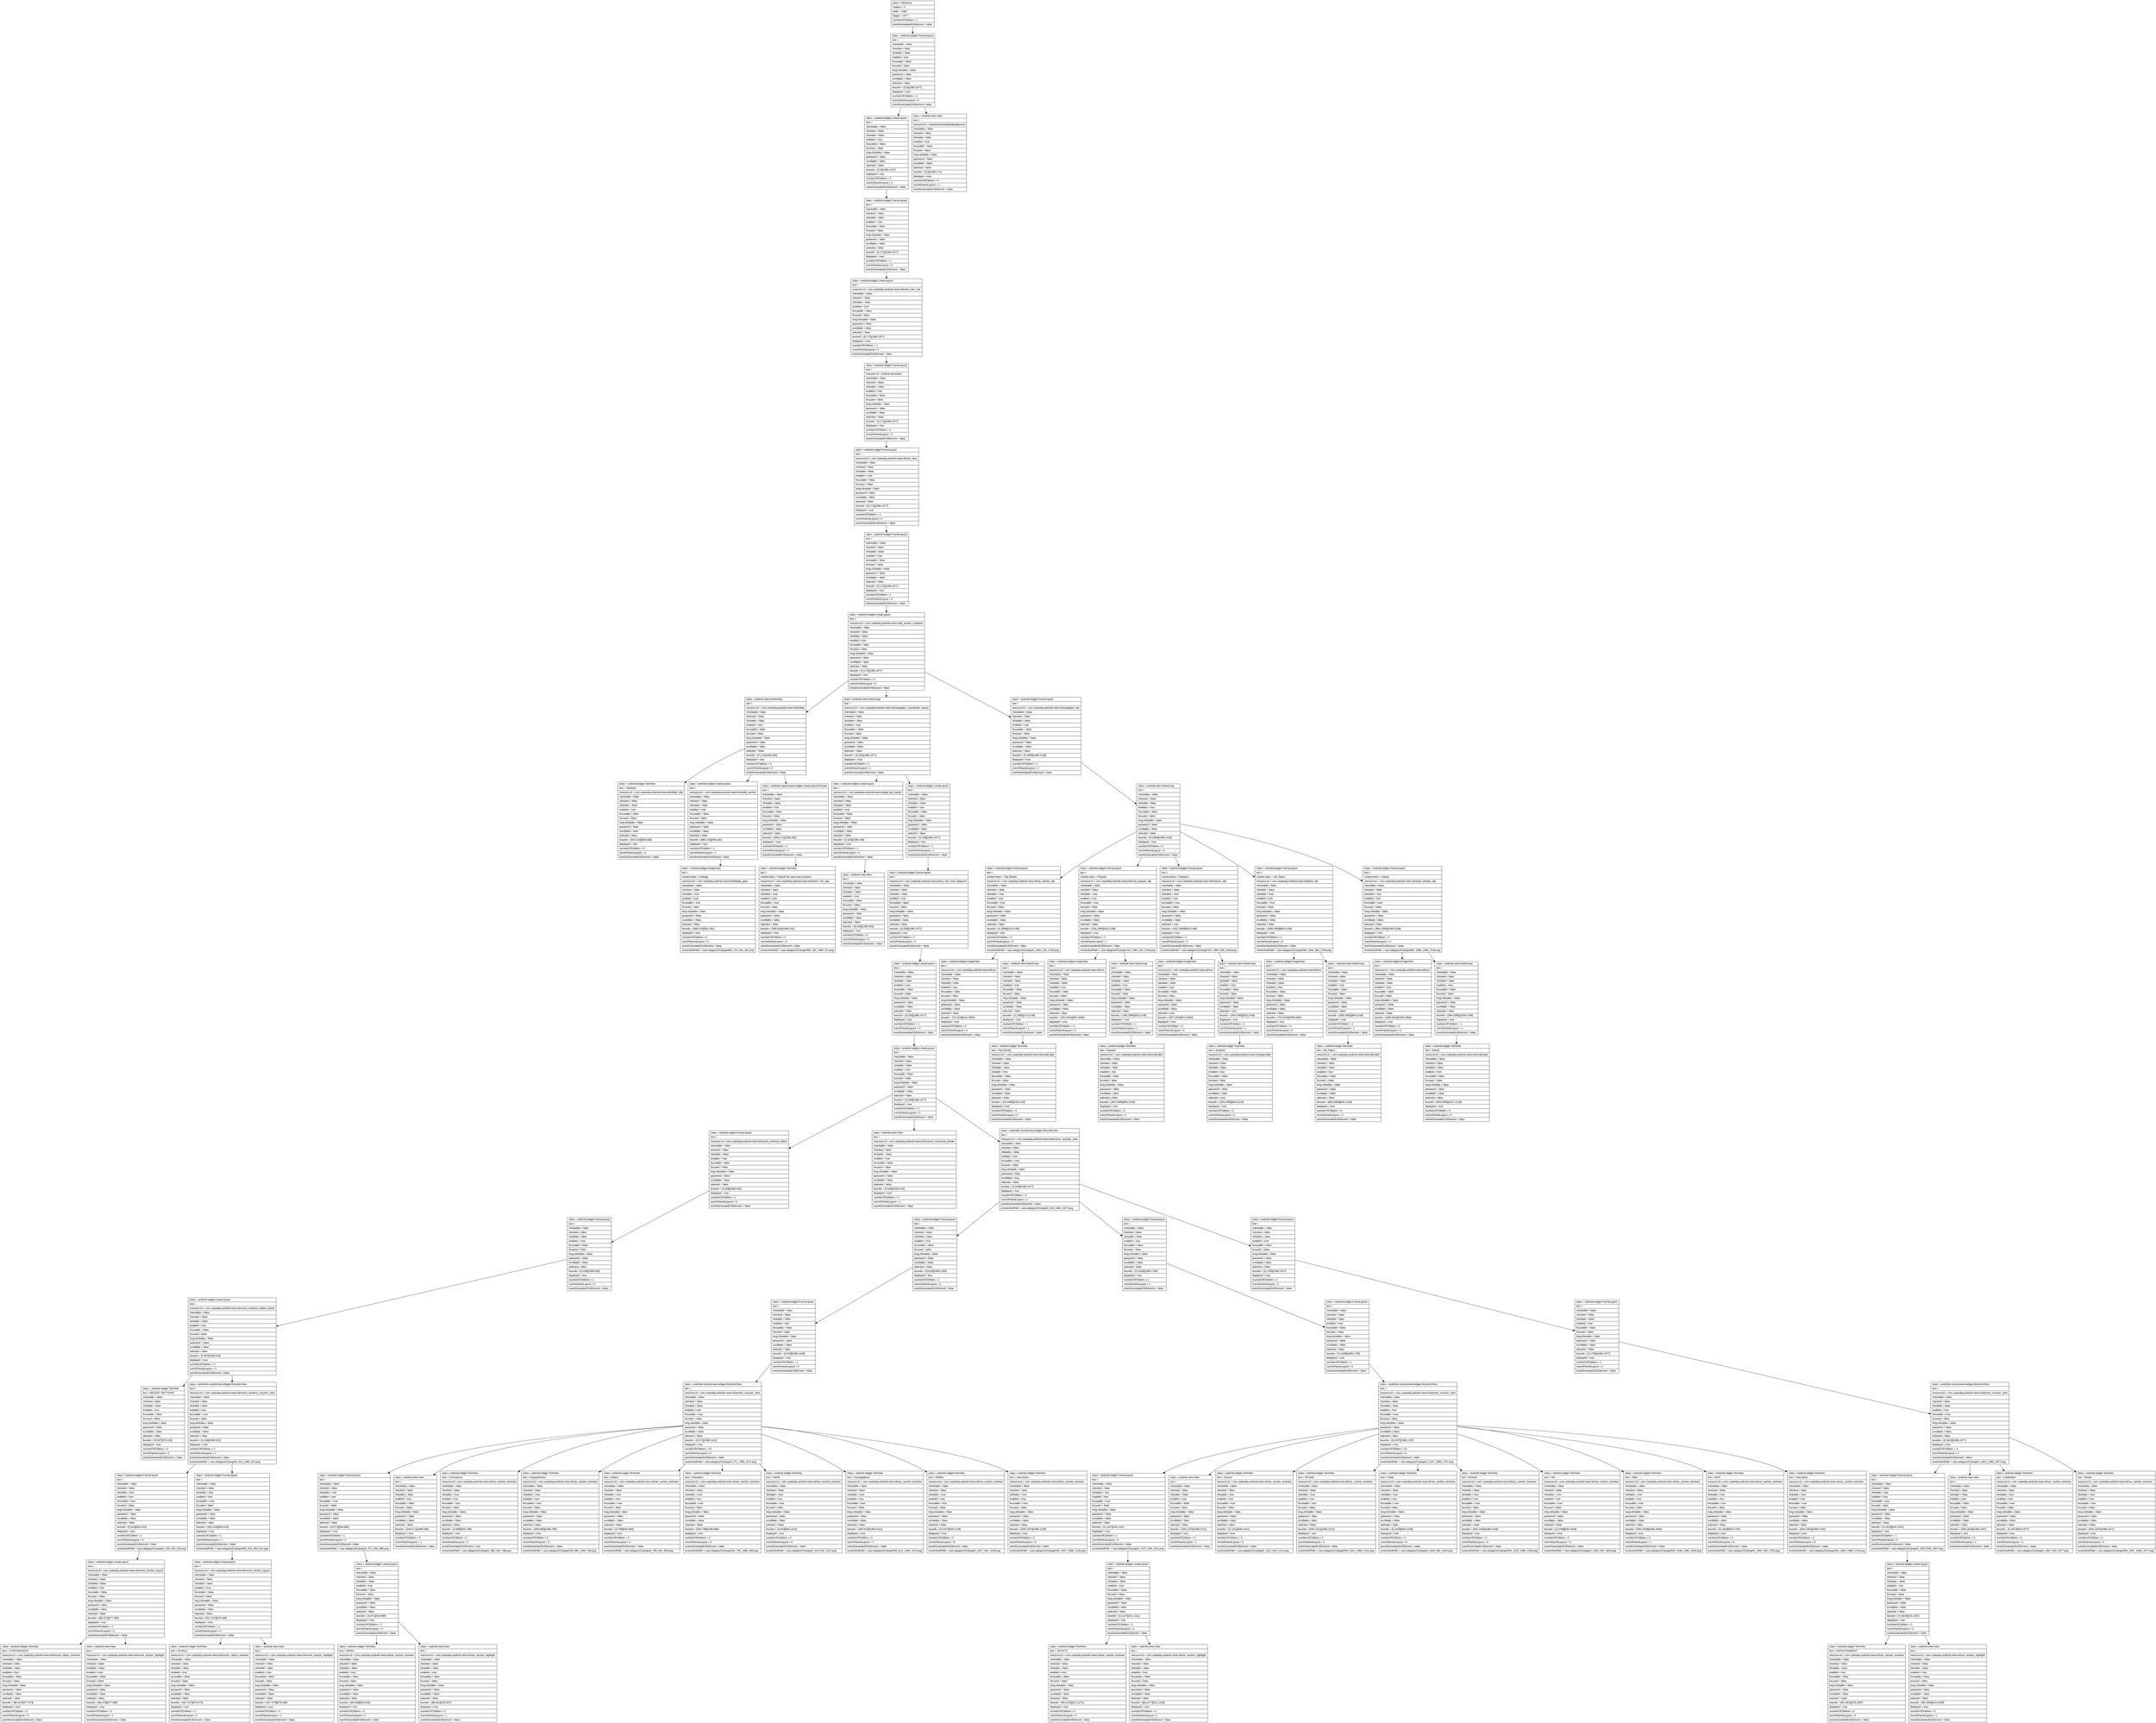 digraph Layout {

	node [shape=record fontname=Arial];

	0	[label="{class = hierarchy\l|rotation = 0\l|width = 1080\l|height = 1977\l|numberOfChildren = 1\l|eventGeneratedOnElement = false \l}"]
	1	[label="{class = android.widget.FrameLayout\l|text = \l|checkable = false\l|checked = false\l|clickable = false\l|enabled = true\l|focusable = false\l|focused = false\l|long-clickable = false\l|password = false\l|scrollable = false\l|selected = false\l|bounds = [0,0][1080,1977]\l|displayed = true\l|numberOfChildren = 2\l|numInParentLayout = 0\l|eventGeneratedOnElement = false \l}"]
	2	[label="{class = android.widget.LinearLayout\l|text = \l|checkable = false\l|checked = false\l|clickable = false\l|enabled = true\l|focusable = false\l|focused = false\l|long-clickable = false\l|password = false\l|scrollable = false\l|selected = false\l|bounds = [0,0][1080,1977]\l|displayed = true\l|numberOfChildren = 1\l|numInParentLayout = 0\l|eventGeneratedOnElement = false \l}"]
	3	[label="{class = android.view.View\l|text = \l|resource-id = android:id/statusBarBackground\l|checkable = false\l|checked = false\l|clickable = false\l|enabled = true\l|focusable = false\l|focused = false\l|long-clickable = false\l|password = false\l|scrollable = false\l|selected = false\l|bounds = [0,0][1080,171]\l|displayed = true\l|numberOfChildren = 0\l|numInParentLayout = 1\l|eventGeneratedOnElement = false \l}"]
	4	[label="{class = android.widget.FrameLayout\l|text = \l|checkable = false\l|checked = false\l|clickable = false\l|enabled = true\l|focusable = false\l|focused = false\l|long-clickable = false\l|password = false\l|scrollable = false\l|selected = false\l|bounds = [0,171][1080,1977]\l|displayed = true\l|numberOfChildren = 1\l|numInParentLayout = 0\l|eventGeneratedOnElement = false \l}"]
	5	[label="{class = android.widget.LinearLayout\l|text = \l|resource-id = com.usatoday.android.news:id/action_bar_root\l|checkable = false\l|checked = false\l|clickable = false\l|enabled = true\l|focusable = false\l|focused = false\l|long-clickable = false\l|password = false\l|scrollable = false\l|selected = false\l|bounds = [0,171][1080,1977]\l|displayed = true\l|numberOfChildren = 1\l|numInParentLayout = 0\l|eventGeneratedOnElement = false \l}"]
	6	[label="{class = android.widget.FrameLayout\l|text = \l|resource-id = android:id/content\l|checkable = false\l|checked = false\l|clickable = false\l|enabled = true\l|focusable = false\l|focused = false\l|long-clickable = false\l|password = false\l|scrollable = false\l|selected = false\l|bounds = [0,171][1080,1977]\l|displayed = true\l|numberOfChildren = 1\l|numInParentLayout = 0\l|eventGeneratedOnElement = false \l}"]
	7	[label="{class = android.widget.FrameLayout\l|text = \l|resource-id = com.usatoday.android.news:id/root_view\l|checkable = false\l|checked = false\l|clickable = false\l|enabled = true\l|focusable = false\l|focused = false\l|long-clickable = false\l|password = false\l|scrollable = false\l|selected = false\l|bounds = [0,171][1080,1977]\l|displayed = true\l|numberOfChildren = 1\l|numInParentLayout = 0\l|eventGeneratedOnElement = false \l}"]
	8	[label="{class = android.widget.FrameLayout\l|text = \l|checkable = false\l|checked = false\l|clickable = false\l|enabled = true\l|focusable = false\l|focused = false\l|long-clickable = false\l|password = false\l|scrollable = false\l|selected = false\l|bounds = [0,171][1080,1977]\l|displayed = true\l|numberOfChildren = 1\l|numInParentLayout = 0\l|eventGeneratedOnElement = false \l}"]
	9	[label="{class = android.widget.LinearLayout\l|text = \l|resource-id = com.usatoday.android.news:id/fit_screen_container\l|checkable = false\l|checked = false\l|clickable = false\l|enabled = true\l|focusable = false\l|focused = false\l|long-clickable = false\l|password = false\l|scrollable = false\l|selected = false\l|bounds = [0,171][1080,1977]\l|displayed = true\l|numberOfChildren = 3\l|numInParentLayout = 0\l|eventGeneratedOnElement = false \l}"]
	10	[label="{class = android.view.ViewGroup\l|text = \l|resource-id = com.usatoday.android.news:id/toolbar\l|checkable = false\l|checked = false\l|clickable = false\l|enabled = true\l|focusable = false\l|focused = false\l|long-clickable = false\l|password = false\l|scrollable = false\l|selected = false\l|bounds = [0,171][1080,325]\l|displayed = true\l|numberOfChildren = 3\l|numInParentLayout = 0\l|eventGeneratedOnElement = false \l}"]
	11	[label="{class = android.view.ViewGroup\l|text = \l|resource-id = com.usatoday.android.news:id/navigation_coordinator_layout\l|checkable = false\l|checked = false\l|clickable = false\l|enabled = true\l|focusable = false\l|focused = false\l|long-clickable = false\l|password = false\l|scrollable = false\l|selected = false\l|bounds = [0,325][1080,1977]\l|displayed = true\l|numberOfChildren = 2\l|numInParentLayout = 1\l|eventGeneratedOnElement = false \l}"]
	12	[label="{class = android.widget.FrameLayout\l|text = \l|resource-id = com.usatoday.android.news:id/navigation_bar\l|checkable = false\l|checked = false\l|clickable = false\l|enabled = true\l|focusable = false\l|focused = false\l|long-clickable = false\l|password = false\l|scrollable = false\l|selected = false\l|bounds = [0,1994][1080,2148]\l|displayed = true\l|numberOfChildren = 1\l|numInParentLayout = 2\l|eventGeneratedOnElement = false \l}"]
	13	[label="{class = android.widget.TextView\l|text = Sections\l|resource-id = com.usatoday.android.news:id/toolbar_title\l|checkable = false\l|checked = false\l|clickable = false\l|enabled = true\l|focusable = false\l|focused = false\l|long-clickable = false\l|password = false\l|scrollable = false\l|selected = false\l|bounds = [424,216][656,280]\l|displayed = true\l|numberOfChildren = 0\l|numInParentLayout = 0\l|eventGeneratedOnElement = false \l}"]
	14	[label="{class = android.widget.FrameLayout\l|text = \l|resource-id = com.usatoday.android.news:id/tooltip_anchor\l|checkable = false\l|checked = false\l|clickable = false\l|enabled = true\l|focusable = false\l|focused = false\l|long-clickable = false\l|password = false\l|scrollable = false\l|selected = false\l|bounds = [865,215][948,281]\l|displayed = true\l|numberOfChildren = 1\l|numInParentLayout = 1\l|eventGeneratedOnElement = false \l}"]
	15	[label="{class = androidx.appcompat.widget.LinearLayoutCompat\l|text = \l|checkable = false\l|checked = false\l|clickable = false\l|enabled = true\l|focusable = false\l|focused = false\l|long-clickable = false\l|password = false\l|scrollable = false\l|selected = false\l|bounds = [948,171][1080,325]\l|displayed = true\l|numberOfChildren = 1\l|numInParentLayout = 2\l|eventGeneratedOnElement = false \l}"]
	16	[label="{class = android.widget.LinearLayout\l|text = \l|resource-id = com.usatoday.android.news:id/app_bar_layout\l|checkable = false\l|checked = false\l|clickable = false\l|enabled = true\l|focusable = false\l|focused = false\l|long-clickable = false\l|password = false\l|scrollable = false\l|selected = false\l|bounds = [0,325][1080,328]\l|displayed = true\l|numberOfChildren = 1\l|numInParentLayout = 0\l|eventGeneratedOnElement = false \l}"]
	17	[label="{class = android.widget.LinearLayout\l|text = \l|checkable = false\l|checked = false\l|clickable = false\l|enabled = true\l|focusable = false\l|focused = false\l|long-clickable = false\l|password = false\l|scrollable = false\l|selected = false\l|bounds = [0,328][1080,1977]\l|displayed = true\l|numberOfChildren = 1\l|numInParentLayout = 1\l|eventGeneratedOnElement = false \l}"]
	18	[label="{class = android.view.ViewGroup\l|text = \l|checkable = false\l|checked = false\l|clickable = false\l|enabled = true\l|focusable = false\l|focused = false\l|long-clickable = false\l|password = false\l|scrollable = false\l|selected = false\l|bounds = [0,1994][1080,2148]\l|displayed = true\l|numberOfChildren = 5\l|numInParentLayout = 0\l|eventGeneratedOnElement = false \l}"]
	19	[label="{class = android.widget.ImageView\l|text = \l|content-desc = settings\l|resource-id = com.usatoday.android.news:id/settings_gear\l|checkable = false\l|checked = false\l|clickable = true\l|enabled = true\l|focusable = true\l|focused = false\l|long-clickable = false\l|password = false\l|scrollable = false\l|selected = false\l|bounds = [865,215][931,281]\l|displayed = true\l|numberOfChildren = 0\l|numInParentLayout = 0\l|eventGeneratedOnElement = false \l|screenshotPath = usa-category/S1/pngs/865_215_931_281.png\l}"]
	20	[label="{class = android.widget.TextView\l|text = \l|content-desc = Search for news and sections\l|resource-id = com.usatoday.android.news:id/search_the_app\l|checkable = false\l|checked = false\l|clickable = true\l|enabled = true\l|focusable = true\l|focused = false\l|long-clickable = false\l|password = false\l|scrollable = false\l|selected = false\l|bounds = [948,182][1080,314]\l|displayed = true\l|numberOfChildren = 0\l|numInParentLayout = 0\l|eventGeneratedOnElement = false \l|screenshotPath = usa-category/S1/pngs/948_182_1080_314.png\l}"]
	21	[label="{class = android.view.View\l|text = \l|checkable = false\l|checked = false\l|clickable = false\l|enabled = true\l|focusable = false\l|focused = false\l|long-clickable = false\l|password = false\l|scrollable = false\l|selected = false\l|bounds = [0,325][1080,328]\l|displayed = true\l|numberOfChildren = 0\l|numInParentLayout = 0\l|eventGeneratedOnElement = false \l}"]
	22	[label="{class = android.widget.FrameLayout\l|text = \l|resource-id = com.usatoday.android.news:id/my_nav_host_fragment\l|checkable = false\l|checked = false\l|clickable = false\l|enabled = true\l|focusable = false\l|focused = false\l|long-clickable = false\l|password = false\l|scrollable = false\l|selected = false\l|bounds = [0,328][1080,1977]\l|displayed = true\l|numberOfChildren = 1\l|numInParentLayout = 0\l|eventGeneratedOnElement = false \l}"]
	23	[label="{class = android.widget.FrameLayout\l|text = \l|content-desc = Top Stories\l|resource-id = com.usatoday.android.news:id/top_stories_tab\l|checkable = false\l|checked = false\l|clickable = true\l|enabled = true\l|focusable = true\l|focused = false\l|long-clickable = false\l|password = false\l|scrollable = false\l|selected = false\l|bounds = [0,1994][216,2148]\l|displayed = true\l|numberOfChildren = 2\l|numInParentLayout = 0\l|eventGeneratedOnElement = false \l|screenshotPath = usa-category/S1/pngs/0_1994_216_2148.png\l}"]
	24	[label="{class = android.widget.FrameLayout\l|text = \l|content-desc = Popular\l|resource-id = com.usatoday.android.news:id/most_popular_tab\l|checkable = false\l|checked = false\l|clickable = true\l|enabled = true\l|focusable = true\l|focused = false\l|long-clickable = false\l|password = false\l|scrollable = false\l|selected = false\l|bounds = [216,1994][432,2148]\l|displayed = true\l|numberOfChildren = 2\l|numInParentLayout = 1\l|eventGeneratedOnElement = false \l|screenshotPath = usa-category/S1/pngs/216_1994_432_2148.png\l}"]
	25	[label="{class = android.widget.FrameLayout\l|text = \l|content-desc = Sections\l|resource-id = com.usatoday.android.news:id/sections_tab\l|checkable = false\l|checked = false\l|clickable = true\l|enabled = true\l|focusable = true\l|focused = false\l|long-clickable = false\l|password = false\l|scrollable = false\l|selected = true\l|bounds = [432,1994][648,2148]\l|displayed = true\l|numberOfChildren = 2\l|numInParentLayout = 2\l|eventGeneratedOnElement = false \l|screenshotPath = usa-category/S1/pngs/432_1994_648_2148.png\l}"]
	26	[label="{class = android.widget.FrameLayout\l|text = \l|content-desc = My Topics\l|resource-id = com.usatoday.android.news:id/alerts_tab\l|checkable = false\l|checked = false\l|clickable = true\l|enabled = true\l|focusable = true\l|focused = false\l|long-clickable = false\l|password = false\l|scrollable = false\l|selected = false\l|bounds = [648,1994][864,2148]\l|displayed = true\l|numberOfChildren = 2\l|numInParentLayout = 3\l|eventGeneratedOnElement = false \l|screenshotPath = usa-category/S1/pngs/648_1994_864_2148.png\l}"]
	27	[label="{class = android.widget.FrameLayout\l|text = \l|content-desc = Saved\l|resource-id = com.usatoday.android.news:id/saved_articles_tab\l|checkable = false\l|checked = false\l|clickable = true\l|enabled = true\l|focusable = true\l|focused = false\l|long-clickable = false\l|password = false\l|scrollable = false\l|selected = false\l|bounds = [864,1994][1080,2148]\l|displayed = true\l|numberOfChildren = 2\l|numInParentLayout = 4\l|eventGeneratedOnElement = false \l|screenshotPath = usa-category/S1/pngs/864_1994_1080_2148.png\l}"]
	28	[label="{class = android.widget.LinearLayout\l|text = \l|checkable = false\l|checked = false\l|clickable = false\l|enabled = true\l|focusable = false\l|focused = false\l|long-clickable = false\l|password = false\l|scrollable = false\l|selected = false\l|bounds = [0,328][1080,1977]\l|displayed = true\l|numberOfChildren = 1\l|numInParentLayout = 0\l|eventGeneratedOnElement = false \l}"]
	29	[label="{class = android.widget.ImageView\l|text = \l|resource-id = com.usatoday.android.news:id/icon\l|checkable = false\l|checked = false\l|clickable = false\l|enabled = true\l|focusable = false\l|focused = false\l|long-clickable = false\l|password = false\l|scrollable = false\l|selected = false\l|bounds = [75,2016][141,2082]\l|displayed = true\l|numberOfChildren = 0\l|numInParentLayout = 0\l|eventGeneratedOnElement = false \l}"]
	30	[label="{class = android.view.ViewGroup\l|text = \l|checkable = false\l|checked = false\l|clickable = false\l|enabled = true\l|focusable = false\l|focused = false\l|long-clickable = false\l|password = false\l|scrollable = false\l|selected = false\l|bounds = [1,2085][214,2148]\l|displayed = true\l|numberOfChildren = 1\l|numInParentLayout = 1\l|eventGeneratedOnElement = false \l}"]
	31	[label="{class = android.widget.ImageView\l|text = \l|resource-id = com.usatoday.android.news:id/icon\l|checkable = false\l|checked = false\l|clickable = false\l|enabled = true\l|focusable = false\l|focused = false\l|long-clickable = false\l|password = false\l|scrollable = false\l|selected = false\l|bounds = [291,2016][357,2082]\l|displayed = true\l|numberOfChildren = 0\l|numInParentLayout = 0\l|eventGeneratedOnElement = false \l}"]
	32	[label="{class = android.view.ViewGroup\l|text = \l|checkable = false\l|checked = false\l|clickable = false\l|enabled = true\l|focusable = false\l|focused = false\l|long-clickable = false\l|password = false\l|scrollable = false\l|selected = false\l|bounds = [245,2085][403,2148]\l|displayed = true\l|numberOfChildren = 1\l|numInParentLayout = 1\l|eventGeneratedOnElement = false \l}"]
	33	[label="{class = android.widget.ImageView\l|text = \l|resource-id = com.usatoday.android.news:id/icon\l|checkable = false\l|checked = false\l|clickable = false\l|enabled = true\l|focusable = false\l|focused = false\l|long-clickable = false\l|password = false\l|scrollable = false\l|selected = true\l|bounds = [507,2016][573,2082]\l|displayed = true\l|numberOfChildren = 0\l|numInParentLayout = 0\l|eventGeneratedOnElement = false \l}"]
	34	[label="{class = android.view.ViewGroup\l|text = \l|checkable = false\l|checked = false\l|clickable = false\l|enabled = true\l|focusable = false\l|focused = false\l|long-clickable = false\l|password = false\l|scrollable = false\l|selected = true\l|bounds = [454,2085][626,2148]\l|displayed = true\l|numberOfChildren = 1\l|numInParentLayout = 1\l|eventGeneratedOnElement = false \l}"]
	35	[label="{class = android.widget.ImageView\l|text = \l|resource-id = com.usatoday.android.news:id/icon\l|checkable = false\l|checked = false\l|clickable = false\l|enabled = true\l|focusable = false\l|focused = false\l|long-clickable = false\l|password = false\l|scrollable = false\l|selected = false\l|bounds = [723,2016][789,2082]\l|displayed = true\l|numberOfChildren = 0\l|numInParentLayout = 0\l|eventGeneratedOnElement = false \l}"]
	36	[label="{class = android.view.ViewGroup\l|text = \l|checkable = false\l|checked = false\l|clickable = false\l|enabled = true\l|focusable = false\l|focused = false\l|long-clickable = false\l|password = false\l|scrollable = false\l|selected = false\l|bounds = [658,2085][854,2148]\l|displayed = true\l|numberOfChildren = 1\l|numInParentLayout = 1\l|eventGeneratedOnElement = false \l}"]
	37	[label="{class = android.widget.ImageView\l|text = \l|resource-id = com.usatoday.android.news:id/icon\l|checkable = false\l|checked = false\l|clickable = false\l|enabled = true\l|focusable = false\l|focused = false\l|long-clickable = false\l|password = false\l|scrollable = false\l|selected = false\l|bounds = [939,2016][1005,2082]\l|displayed = true\l|numberOfChildren = 0\l|numInParentLayout = 0\l|eventGeneratedOnElement = false \l}"]
	38	[label="{class = android.view.ViewGroup\l|text = \l|checkable = false\l|checked = false\l|clickable = false\l|enabled = true\l|focusable = false\l|focused = false\l|long-clickable = false\l|password = false\l|scrollable = false\l|selected = false\l|bounds = [904,2085][1039,2148]\l|displayed = true\l|numberOfChildren = 1\l|numInParentLayout = 1\l|eventGeneratedOnElement = false \l}"]
	39	[label="{class = android.widget.LinearLayout\l|text = \l|checkable = false\l|checked = false\l|clickable = false\l|enabled = true\l|focusable = false\l|focused = false\l|long-clickable = false\l|password = false\l|scrollable = false\l|selected = false\l|bounds = [0,328][1080,1977]\l|displayed = true\l|numberOfChildren = 3\l|numInParentLayout = 0\l|eventGeneratedOnElement = false \l}"]
	40	[label="{class = android.widget.TextView\l|text = Top Stories\l|resource-id = com.usatoday.android.news:id/smallLabel\l|checkable = false\l|checked = false\l|clickable = false\l|enabled = true\l|focusable = false\l|focused = false\l|long-clickable = false\l|password = false\l|scrollable = false\l|selected = false\l|bounds = [23,2085][192,2129]\l|displayed = true\l|numberOfChildren = 0\l|numInParentLayout = 0\l|eventGeneratedOnElement = false \l}"]
	41	[label="{class = android.widget.TextView\l|text = Popular\l|resource-id = com.usatoday.android.news:id/smallLabel\l|checkable = false\l|checked = false\l|clickable = false\l|enabled = true\l|focusable = false\l|focused = false\l|long-clickable = false\l|password = false\l|scrollable = false\l|selected = false\l|bounds = [267,2085][381,2129]\l|displayed = true\l|numberOfChildren = 0\l|numInParentLayout = 0\l|eventGeneratedOnElement = false \l}"]
	42	[label="{class = android.widget.TextView\l|text = Sections\l|resource-id = com.usatoday.android.news:id/largeLabel\l|checkable = false\l|checked = false\l|clickable = false\l|enabled = true\l|focusable = false\l|focused = false\l|long-clickable = false\l|password = false\l|scrollable = false\l|selected = true\l|bounds = [454,2085][626,2129]\l|displayed = true\l|numberOfChildren = 0\l|numInParentLayout = 0\l|eventGeneratedOnElement = false \l}"]
	43	[label="{class = android.widget.TextView\l|text = My Topics\l|resource-id = com.usatoday.android.news:id/smallLabel\l|checkable = false\l|checked = false\l|clickable = false\l|enabled = true\l|focusable = false\l|focused = false\l|long-clickable = false\l|password = false\l|scrollable = false\l|selected = false\l|bounds = [680,2085][832,2129]\l|displayed = true\l|numberOfChildren = 0\l|numInParentLayout = 0\l|eventGeneratedOnElement = false \l}"]
	44	[label="{class = android.widget.TextView\l|text = Saved\l|resource-id = com.usatoday.android.news:id/smallLabel\l|checkable = false\l|checked = false\l|clickable = false\l|enabled = true\l|focusable = false\l|focused = false\l|long-clickable = false\l|password = false\l|scrollable = false\l|selected = false\l|bounds = [926,2085][1017,2129]\l|displayed = true\l|numberOfChildren = 0\l|numInParentLayout = 0\l|eventGeneratedOnElement = false \l}"]
	45	[label="{class = android.widget.FrameLayout\l|text = \l|resource-id = com.usatoday.android.news:id/recent_sections_ribbon\l|checkable = false\l|checked = false\l|clickable = false\l|enabled = true\l|focusable = false\l|focused = false\l|long-clickable = false\l|password = false\l|scrollable = false\l|selected = false\l|bounds = [0,328][1080,540]\l|displayed = true\l|numberOfChildren = 1\l|numInParentLayout = 0\l|eventGeneratedOnElement = false \l}"]
	46	[label="{class = android.view.View\l|text = \l|resource-id = com.usatoday.android.news:id/sections_horizontal_divider\l|checkable = false\l|checked = false\l|clickable = false\l|enabled = true\l|focusable = false\l|focused = false\l|long-clickable = false\l|password = false\l|scrollable = false\l|selected = false\l|bounds = [0,540][1080,543]\l|displayed = true\l|numberOfChildren = 0\l|numInParentLayout = 1\l|eventGeneratedOnElement = false \l}"]
	47	[label="{class = androidx.recyclerview.widget.RecyclerView\l|text = \l|resource-id = com.usatoday.android.news:id/sections_recycler_view\l|checkable = false\l|checked = false\l|clickable = false\l|enabled = true\l|focusable = true\l|focused = false\l|long-clickable = false\l|password = false\l|scrollable = true\l|selected = false\l|bounds = [0,543][1080,1977]\l|displayed = true\l|numberOfChildren = 3\l|numInParentLayout = 2\l|eventGeneratedOnElement = false \l|screenshotPath = usa-category/S1/pngs/0_543_1080_1977.png\l}"]
	48	[label="{class = android.widget.FrameLayout\l|text = \l|checkable = false\l|checked = false\l|clickable = false\l|enabled = true\l|focusable = false\l|focused = false\l|long-clickable = false\l|password = false\l|scrollable = false\l|selected = false\l|bounds = [0,328][1080,540]\l|displayed = true\l|numberOfChildren = 1\l|numInParentLayout = 0\l|eventGeneratedOnElement = false \l}"]
	49	[label="{class = android.widget.FrameLayout\l|text = \l|checkable = false\l|checked = false\l|clickable = false\l|enabled = true\l|focusable = false\l|focused = false\l|long-clickable = false\l|password = false\l|scrollable = false\l|selected = false\l|bounds = [0,543][1080,1169]\l|displayed = true\l|numberOfChildren = 1\l|numInParentLayout = 0\l|eventGeneratedOnElement = false \l}"]
	50	[label="{class = android.widget.FrameLayout\l|text = \l|checkable = false\l|checked = false\l|clickable = false\l|enabled = true\l|focusable = false\l|focused = false\l|long-clickable = false\l|password = false\l|scrollable = false\l|selected = false\l|bounds = [0,1169][1080,1795]\l|displayed = true\l|numberOfChildren = 1\l|numInParentLayout = 1\l|eventGeneratedOnElement = false \l}"]
	51	[label="{class = android.widget.FrameLayout\l|text = \l|checkable = false\l|checked = false\l|clickable = false\l|enabled = true\l|focusable = false\l|focused = false\l|long-clickable = false\l|password = false\l|scrollable = false\l|selected = false\l|bounds = [0,1795][1080,1977]\l|displayed = true\l|numberOfChildren = 1\l|numInParentLayout = 2\l|eventGeneratedOnElement = false \l}"]
	52	[label="{class = android.widget.LinearLayout\l|text = \l|resource-id = com.usatoday.android.news:id/recent_sections_ribbon_layout\l|checkable = false\l|checked = false\l|clickable = false\l|enabled = true\l|focusable = false\l|focused = false\l|long-clickable = false\l|password = false\l|scrollable = false\l|selected = false\l|bounds = [0,367][1080,510]\l|displayed = true\l|numberOfChildren = 2\l|numInParentLayout = 0\l|eventGeneratedOnElement = false \l}"]
	53	[label="{class = android.widget.FrameLayout\l|text = \l|checkable = false\l|checked = false\l|clickable = false\l|enabled = true\l|focusable = false\l|focused = false\l|long-clickable = false\l|password = false\l|scrollable = false\l|selected = false\l|bounds = [0,543][1080,1169]\l|displayed = true\l|numberOfChildren = 1\l|numInParentLayout = 0\l|eventGeneratedOnElement = false \l}"]
	54	[label="{class = android.widget.FrameLayout\l|text = \l|checkable = false\l|checked = false\l|clickable = false\l|enabled = true\l|focusable = false\l|focused = false\l|long-clickable = false\l|password = false\l|scrollable = false\l|selected = false\l|bounds = [0,1169][1080,1795]\l|displayed = true\l|numberOfChildren = 1\l|numInParentLayout = 0\l|eventGeneratedOnElement = false \l}"]
	55	[label="{class = android.widget.FrameLayout\l|text = \l|checkable = false\l|checked = false\l|clickable = false\l|enabled = true\l|focusable = false\l|focused = false\l|long-clickable = false\l|password = false\l|scrollable = false\l|selected = false\l|bounds = [0,1795][1080,1977]\l|displayed = true\l|numberOfChildren = 1\l|numInParentLayout = 0\l|eventGeneratedOnElement = false \l}"]
	56	[label="{class = android.widget.TextView\l|text = RECENT SECTIONS\l|checkable = false\l|checked = false\l|clickable = false\l|enabled = true\l|focusable = false\l|focused = false\l|long-clickable = false\l|password = false\l|scrollable = false\l|selected = false\l|bounds = [0,367][370,416]\l|displayed = true\l|numberOfChildren = 0\l|numInParentLayout = 0\l|eventGeneratedOnElement = false \l}"]
	57	[label="{class = androidx.recyclerview.widget.RecyclerView\l|text = \l|resource-id = com.usatoday.android.news:id/recent_sections_recycler_view\l|checkable = false\l|checked = false\l|clickable = false\l|enabled = true\l|focusable = true\l|focused = false\l|long-clickable = false\l|password = false\l|scrollable = false\l|selected = false\l|bounds = [0,416][1080,510]\l|displayed = true\l|numberOfChildren = 2\l|numInParentLayout = 1\l|eventGeneratedOnElement = false \l|screenshotPath = usa-category/S1/pngs/0_416_1080_510.png\l}"]
	58	[label="{class = androidx.recyclerview.widget.RecyclerView\l|text = \l|resource-id = com.usatoday.android.news:id/section_recycler_view\l|checkable = false\l|checked = false\l|clickable = false\l|enabled = true\l|focusable = true\l|focused = false\l|long-clickable = false\l|password = false\l|scrollable = false\l|selected = false\l|bounds = [0,571][1080,1141]\l|displayed = true\l|numberOfChildren = 10\l|numInParentLayout = 0\l|eventGeneratedOnElement = false \l|screenshotPath = usa-category/S1/pngs/0_571_1080_1141.png\l}"]
	59	[label="{class = androidx.recyclerview.widget.RecyclerView\l|text = \l|resource-id = com.usatoday.android.news:id/section_recycler_view\l|checkable = false\l|checked = false\l|clickable = false\l|enabled = true\l|focusable = true\l|focused = false\l|long-clickable = false\l|password = false\l|scrollable = false\l|selected = false\l|bounds = [0,1197][1080,1767]\l|displayed = true\l|numberOfChildren = 10\l|numInParentLayout = 0\l|eventGeneratedOnElement = false \l|screenshotPath = usa-category/S1/pngs/0_1197_1080_1767.png\l}"]
	60	[label="{class = androidx.recyclerview.widget.RecyclerView\l|text = \l|resource-id = com.usatoday.android.news:id/section_recycler_view\l|checkable = false\l|checked = false\l|clickable = false\l|enabled = true\l|focusable = true\l|focused = false\l|long-clickable = false\l|password = false\l|scrollable = false\l|selected = false\l|bounds = [0,1823][1080,1977]\l|displayed = true\l|numberOfChildren = 4\l|numInParentLayout = 0\l|eventGeneratedOnElement = false \l|screenshotPath = usa-category/S1/pngs/0_1823_1080_1977.png\l}"]
	61	[label="{class = android.widget.FrameLayout\l|text = \l|checkable = false\l|checked = false\l|clickable = true\l|enabled = true\l|focusable = true\l|focused = false\l|long-clickable = false\l|password = false\l|scrollable = false\l|selected = false\l|bounds = [0,416][402,510]\l|displayed = true\l|numberOfChildren = 1\l|numInParentLayout = 0\l|eventGeneratedOnElement = false \l|screenshotPath = usa-category/S1/pngs/0_416_402_510.png\l}"]
	62	[label="{class = android.widget.FrameLayout\l|text = \l|checkable = false\l|checked = false\l|clickable = true\l|enabled = true\l|focusable = true\l|focused = false\l|long-clickable = false\l|password = false\l|scrollable = false\l|selected = false\l|bounds = [402,416][659,510]\l|displayed = true\l|numberOfChildren = 1\l|numInParentLayout = 1\l|eventGeneratedOnElement = false \l|screenshotPath = usa-category/S1/pngs/402_416_659_510.png\l}"]
	63	[label="{class = android.widget.FrameLayout\l|text = \l|checkable = false\l|checked = false\l|clickable = true\l|enabled = true\l|focusable = true\l|focused = false\l|long-clickable = false\l|password = false\l|scrollable = false\l|selected = false\l|bounds = [0,571][540,685]\l|displayed = true\l|numberOfChildren = 1\l|numInParentLayout = 0\l|eventGeneratedOnElement = false \l|screenshotPath = usa-category/S1/pngs/0_571_540_685.png\l}"]
	64	[label="{class = android.view.View\l|text = \l|checkable = false\l|checked = false\l|clickable = false\l|enabled = true\l|focusable = false\l|focused = false\l|long-clickable = false\l|password = false\l|scrollable = false\l|selected = false\l|bounds = [540,571][1080,685]\l|displayed = true\l|numberOfChildren = 0\l|numInParentLayout = 1\l|eventGeneratedOnElement = false \l}"]
	65	[label="{class = android.widget.TextView\l|text = Coronavirus\l|resource-id = com.usatoday.android.news:id/nav_section_textview\l|checkable = false\l|checked = false\l|clickable = true\l|enabled = true\l|focusable = true\l|focused = false\l|long-clickable = false\l|password = false\l|scrollable = false\l|selected = false\l|bounds = [0,685][540,786]\l|displayed = true\l|numberOfChildren = 0\l|numInParentLayout = 2\l|eventGeneratedOnElement = true \l|screenshotPath = usa-category/S1/pngs/0_685_540_786.png\l}"]
	66	[label="{class = android.widget.TextView\l|text = Impeachment\l|resource-id = com.usatoday.android.news:id/nav_section_textview\l|checkable = false\l|checked = false\l|clickable = true\l|enabled = true\l|focusable = true\l|focused = false\l|long-clickable = false\l|password = false\l|scrollable = false\l|selected = false\l|bounds = [540,685][1080,786]\l|displayed = true\l|numberOfChildren = 0\l|numInParentLayout = 3\l|eventGeneratedOnElement = false \l|screenshotPath = usa-category/S1/pngs/540_685_1080_786.png\l}"]
	67	[label="{class = android.widget.TextView\l|text = Nation\l|resource-id = com.usatoday.android.news:id/nav_section_textview\l|checkable = false\l|checked = false\l|clickable = true\l|enabled = true\l|focusable = true\l|focused = false\l|long-clickable = false\l|password = false\l|scrollable = false\l|selected = false\l|bounds = [0,799][540,900]\l|displayed = true\l|numberOfChildren = 0\l|numInParentLayout = 4\l|eventGeneratedOnElement = false \l|screenshotPath = usa-category/S1/pngs/0_799_540_900.png\l}"]
	68	[label="{class = android.widget.TextView\l|text = Education\l|resource-id = com.usatoday.android.news:id/nav_section_textview\l|checkable = false\l|checked = false\l|clickable = true\l|enabled = true\l|focusable = true\l|focused = false\l|long-clickable = false\l|password = false\l|scrollable = false\l|selected = false\l|bounds = [540,799][1080,900]\l|displayed = true\l|numberOfChildren = 0\l|numInParentLayout = 5\l|eventGeneratedOnElement = false \l|screenshotPath = usa-category/S1/pngs/540_799_1080_900.png\l}"]
	69	[label="{class = android.widget.TextView\l|text = World\l|resource-id = com.usatoday.android.news:id/nav_section_textview\l|checkable = false\l|checked = false\l|clickable = true\l|enabled = true\l|focusable = true\l|focused = false\l|long-clickable = false\l|password = false\l|scrollable = false\l|selected = false\l|bounds = [0,913][540,1014]\l|displayed = true\l|numberOfChildren = 0\l|numInParentLayout = 6\l|eventGeneratedOnElement = false \l|screenshotPath = usa-category/S1/pngs/0_913_540_1014.png\l}"]
	70	[label="{class = android.widget.TextView\l|text = Investigations\l|resource-id = com.usatoday.android.news:id/nav_section_textview\l|checkable = false\l|checked = false\l|clickable = true\l|enabled = true\l|focusable = true\l|focused = false\l|long-clickable = false\l|password = false\l|scrollable = false\l|selected = false\l|bounds = [540,913][1080,1014]\l|displayed = true\l|numberOfChildren = 0\l|numInParentLayout = 7\l|eventGeneratedOnElement = false \l|screenshotPath = usa-category/S1/pngs/540_913_1080_1014.png\l}"]
	71	[label="{class = android.widget.TextView\l|text = Politics\l|resource-id = com.usatoday.android.news:id/nav_section_textview\l|checkable = false\l|checked = false\l|clickable = true\l|enabled = true\l|focusable = true\l|focused = false\l|long-clickable = false\l|password = false\l|scrollable = false\l|selected = false\l|bounds = [0,1027][540,1128]\l|displayed = true\l|numberOfChildren = 0\l|numInParentLayout = 8\l|eventGeneratedOnElement = false \l|screenshotPath = usa-category/S1/pngs/0_1027_540_1128.png\l}"]
	72	[label="{class = android.widget.TextView\l|text = View More\l|resource-id = com.usatoday.android.news:id/nav_section_textview\l|checkable = false\l|checked = false\l|clickable = true\l|enabled = true\l|focusable = true\l|focused = false\l|long-clickable = false\l|password = false\l|scrollable = false\l|selected = false\l|bounds = [540,1027][1080,1128]\l|displayed = true\l|numberOfChildren = 0\l|numInParentLayout = 9\l|eventGeneratedOnElement = false \l|screenshotPath = usa-category/S1/pngs/540_1027_1080_1128.png\l}"]
	73	[label="{class = android.widget.FrameLayout\l|text = \l|checkable = false\l|checked = false\l|clickable = true\l|enabled = true\l|focusable = true\l|focused = false\l|long-clickable = false\l|password = false\l|scrollable = false\l|selected = false\l|bounds = [0,1197][540,1311]\l|displayed = true\l|numberOfChildren = 1\l|numInParentLayout = 0\l|eventGeneratedOnElement = false \l|screenshotPath = usa-category/S1/pngs/0_1197_540_1311.png\l}"]
	74	[label="{class = android.view.View\l|text = \l|checkable = false\l|checked = false\l|clickable = false\l|enabled = true\l|focusable = false\l|focused = false\l|long-clickable = false\l|password = false\l|scrollable = false\l|selected = false\l|bounds = [540,1197][1080,1311]\l|displayed = true\l|numberOfChildren = 0\l|numInParentLayout = 1\l|eventGeneratedOnElement = false \l}"]
	75	[label="{class = android.widget.TextView\l|text = Scores\l|resource-id = com.usatoday.android.news:id/nav_section_textview\l|checkable = false\l|checked = false\l|clickable = true\l|enabled = true\l|focusable = true\l|focused = false\l|long-clickable = false\l|password = false\l|scrollable = false\l|selected = false\l|bounds = [0,1311][540,1412]\l|displayed = true\l|numberOfChildren = 0\l|numInParentLayout = 2\l|eventGeneratedOnElement = false \l|screenshotPath = usa-category/S1/pngs/0_1311_540_1412.png\l}"]
	76	[label="{class = android.widget.TextView\l|text = NCAAB\l|resource-id = com.usatoday.android.news:id/nav_section_textview\l|checkable = false\l|checked = false\l|clickable = true\l|enabled = true\l|focusable = true\l|focused = false\l|long-clickable = false\l|password = false\l|scrollable = false\l|selected = false\l|bounds = [540,1311][1080,1412]\l|displayed = true\l|numberOfChildren = 0\l|numInParentLayout = 3\l|eventGeneratedOnElement = false \l|screenshotPath = usa-category/S1/pngs/540_1311_1080_1412.png\l}"]
	77	[label="{class = android.widget.TextView\l|text = Odds\l|resource-id = com.usatoday.android.news:id/nav_section_textview\l|checkable = false\l|checked = false\l|clickable = true\l|enabled = true\l|focusable = true\l|focused = false\l|long-clickable = false\l|password = false\l|scrollable = false\l|selected = false\l|bounds = [0,1425][540,1526]\l|displayed = true\l|numberOfChildren = 0\l|numInParentLayout = 4\l|eventGeneratedOnElement = false \l|screenshotPath = usa-category/S1/pngs/0_1425_540_1526.png\l}"]
	78	[label="{class = android.widget.TextView\l|text = NCAAF\l|resource-id = com.usatoday.android.news:id/nav_section_textview\l|checkable = false\l|checked = false\l|clickable = true\l|enabled = true\l|focusable = true\l|focused = false\l|long-clickable = false\l|password = false\l|scrollable = false\l|selected = false\l|bounds = [540,1425][1080,1526]\l|displayed = true\l|numberOfChildren = 0\l|numInParentLayout = 5\l|eventGeneratedOnElement = false \l|screenshotPath = usa-category/S1/pngs/540_1425_1080_1526.png\l}"]
	79	[label="{class = android.widget.TextView\l|text = NFL\l|resource-id = com.usatoday.android.news:id/nav_section_textview\l|checkable = false\l|checked = false\l|clickable = true\l|enabled = true\l|focusable = true\l|focused = false\l|long-clickable = false\l|password = false\l|scrollable = false\l|selected = false\l|bounds = [0,1539][540,1640]\l|displayed = true\l|numberOfChildren = 0\l|numInParentLayout = 6\l|eventGeneratedOnElement = false \l|screenshotPath = usa-category/S1/pngs/0_1539_540_1640.png\l}"]
	80	[label="{class = android.widget.TextView\l|text = NBA\l|resource-id = com.usatoday.android.news:id/nav_section_textview\l|checkable = false\l|checked = false\l|clickable = true\l|enabled = true\l|focusable = true\l|focused = false\l|long-clickable = false\l|password = false\l|scrollable = false\l|selected = false\l|bounds = [540,1539][1080,1640]\l|displayed = true\l|numberOfChildren = 0\l|numInParentLayout = 7\l|eventGeneratedOnElement = false \l|screenshotPath = usa-category/S1/pngs/540_1539_1080_1640.png\l}"]
	81	[label="{class = android.widget.TextView\l|text = MLB\l|resource-id = com.usatoday.android.news:id/nav_section_textview\l|checkable = false\l|checked = false\l|clickable = true\l|enabled = true\l|focusable = true\l|focused = false\l|long-clickable = false\l|password = false\l|scrollable = false\l|selected = false\l|bounds = [0,1653][540,1754]\l|displayed = true\l|numberOfChildren = 0\l|numInParentLayout = 8\l|eventGeneratedOnElement = false \l|screenshotPath = usa-category/S1/pngs/0_1653_540_1754.png\l}"]
	82	[label="{class = android.widget.TextView\l|text = View More\l|resource-id = com.usatoday.android.news:id/nav_section_textview\l|checkable = false\l|checked = false\l|clickable = true\l|enabled = true\l|focusable = true\l|focused = false\l|long-clickable = false\l|password = false\l|scrollable = false\l|selected = false\l|bounds = [540,1653][1080,1754]\l|displayed = true\l|numberOfChildren = 0\l|numInParentLayout = 9\l|eventGeneratedOnElement = false \l|screenshotPath = usa-category/S1/pngs/540_1653_1080_1754.png\l}"]
	83	[label="{class = android.widget.FrameLayout\l|text = \l|checkable = false\l|checked = false\l|clickable = true\l|enabled = true\l|focusable = true\l|focused = false\l|long-clickable = false\l|password = false\l|scrollable = false\l|selected = false\l|bounds = [0,1823][540,1937]\l|displayed = true\l|numberOfChildren = 1\l|numInParentLayout = 0\l|eventGeneratedOnElement = false \l|screenshotPath = usa-category/S1/pngs/0_1823_540_1937.png\l}"]
	84	[label="{class = android.view.View\l|text = \l|checkable = false\l|checked = false\l|clickable = false\l|enabled = true\l|focusable = false\l|focused = false\l|long-clickable = false\l|password = false\l|scrollable = false\l|selected = false\l|bounds = [540,1823][1080,1937]\l|displayed = true\l|numberOfChildren = 0\l|numInParentLayout = 1\l|eventGeneratedOnElement = false \l}"]
	85	[label="{class = android.widget.TextView\l|text = Celebrities\l|resource-id = com.usatoday.android.news:id/nav_section_textview\l|checkable = false\l|checked = false\l|clickable = true\l|enabled = true\l|focusable = true\l|focused = false\l|long-clickable = false\l|password = false\l|scrollable = false\l|selected = false\l|bounds = [0,1937][540,1977]\l|displayed = true\l|numberOfChildren = 0\l|numInParentLayout = 2\l|eventGeneratedOnElement = false \l|screenshotPath = usa-category/S1/pngs/0_1937_540_1977.png\l}"]
	86	[label="{class = android.widget.TextView\l|text = Books\l|resource-id = com.usatoday.android.news:id/nav_section_textview\l|checkable = false\l|checked = false\l|clickable = true\l|enabled = true\l|focusable = true\l|focused = false\l|long-clickable = false\l|password = false\l|scrollable = false\l|selected = false\l|bounds = [540,1937][1080,1977]\l|displayed = true\l|numberOfChildren = 0\l|numInParentLayout = 3\l|eventGeneratedOnElement = false \l|screenshotPath = usa-category/S1/pngs/540_1937_1080_1977.png\l}"]
	87	[label="{class = android.widget.LinearLayout\l|text = \l|resource-id = com.usatoday.android.news:id/recent_section_layout\l|checkable = false\l|checked = false\l|clickable = false\l|enabled = true\l|focusable = false\l|focused = false\l|long-clickable = false\l|password = false\l|scrollable = false\l|selected = false\l|bounds = [80,427][377,485]\l|displayed = true\l|numberOfChildren = 2\l|numInParentLayout = 0\l|eventGeneratedOnElement = false \l}"]
	88	[label="{class = android.widget.LinearLayout\l|text = \l|resource-id = com.usatoday.android.news:id/recent_section_layout\l|checkable = false\l|checked = false\l|clickable = false\l|enabled = true\l|focusable = false\l|focused = false\l|long-clickable = false\l|password = false\l|scrollable = false\l|selected = false\l|bounds = [427,427][579,485]\l|displayed = true\l|numberOfChildren = 2\l|numInParentLayout = 0\l|eventGeneratedOnElement = false \l}"]
	89	[label="{class = android.widget.LinearLayout\l|text = \l|checkable = false\l|checked = false\l|clickable = false\l|enabled = true\l|focusable = false\l|focused = false\l|long-clickable = false\l|password = false\l|scrollable = false\l|selected = false\l|bounds = [0,571][202,685]\l|displayed = true\l|numberOfChildren = 2\l|numInParentLayout = 0\l|eventGeneratedOnElement = false \l}"]
	90	[label="{class = android.widget.LinearLayout\l|text = \l|checkable = false\l|checked = false\l|clickable = false\l|enabled = true\l|focusable = false\l|focused = false\l|long-clickable = false\l|password = false\l|scrollable = false\l|selected = false\l|bounds = [0,1197][241,1311]\l|displayed = true\l|numberOfChildren = 2\l|numInParentLayout = 0\l|eventGeneratedOnElement = false \l}"]
	91	[label="{class = android.widget.LinearLayout\l|text = \l|checkable = false\l|checked = false\l|clickable = false\l|enabled = true\l|focusable = false\l|focused = false\l|long-clickable = false\l|password = false\l|scrollable = false\l|selected = false\l|bounds = [0,1823][423,1937]\l|displayed = true\l|numberOfChildren = 2\l|numInParentLayout = 0\l|eventGeneratedOnElement = false \l}"]
	92	[label="{class = android.widget.TextView\l|text = CORONAVIRUS\l|resource-id = com.usatoday.android.news:id/recents_ribbon_textview\l|checkable = false\l|checked = false\l|clickable = false\l|enabled = true\l|focusable = false\l|focused = false\l|long-clickable = false\l|password = false\l|scrollable = false\l|selected = false\l|bounds = [80,427][377,473]\l|displayed = true\l|numberOfChildren = 0\l|numInParentLayout = 0\l|eventGeneratedOnElement = false \l}"]
	93	[label="{class = android.view.View\l|text = \l|resource-id = com.usatoday.android.news:id/recent_section_highlight\l|checkable = false\l|checked = false\l|clickable = false\l|enabled = true\l|focusable = false\l|focused = false\l|long-clickable = false\l|password = false\l|scrollable = false\l|selected = false\l|bounds = [80,479][377,485]\l|displayed = true\l|numberOfChildren = 0\l|numInParentLayout = 1\l|eventGeneratedOnElement = false \l}"]
	94	[label="{class = android.widget.TextView\l|text = WORLD\l|resource-id = com.usatoday.android.news:id/recents_ribbon_textview\l|checkable = false\l|checked = false\l|clickable = false\l|enabled = true\l|focusable = false\l|focused = false\l|long-clickable = false\l|password = false\l|scrollable = false\l|selected = false\l|bounds = [427,427][579,473]\l|displayed = true\l|numberOfChildren = 0\l|numInParentLayout = 0\l|eventGeneratedOnElement = false \l}"]
	95	[label="{class = android.view.View\l|text = \l|resource-id = com.usatoday.android.news:id/recent_section_highlight\l|checkable = false\l|checked = false\l|clickable = false\l|enabled = true\l|focusable = false\l|focused = false\l|long-clickable = false\l|password = false\l|scrollable = false\l|selected = false\l|bounds = [427,479][579,485]\l|displayed = true\l|numberOfChildren = 0\l|numInParentLayout = 1\l|eventGeneratedOnElement = false \l}"]
	96	[label="{class = android.widget.TextView\l|text = NEWS\l|resource-id = com.usatoday.android.news:id/nav_section_textview\l|checkable = false\l|checked = false\l|clickable = false\l|enabled = true\l|focusable = false\l|focused = false\l|long-clickable = false\l|password = false\l|scrollable = false\l|selected = false\l|bounds = [80,599][202,645]\l|displayed = true\l|numberOfChildren = 0\l|numInParentLayout = 0\l|eventGeneratedOnElement = false \l}"]
	97	[label="{class = android.view.View\l|text = \l|resource-id = com.usatoday.android.news:id/nav_section_highlight\l|checkable = false\l|checked = false\l|clickable = false\l|enabled = true\l|focusable = false\l|focused = false\l|long-clickable = false\l|password = false\l|scrollable = false\l|selected = false\l|bounds = [80,651][202,657]\l|displayed = true\l|numberOfChildren = 0\l|numInParentLayout = 1\l|eventGeneratedOnElement = false \l}"]
	98	[label="{class = android.widget.TextView\l|text = SPORTS\l|resource-id = com.usatoday.android.news:id/nav_section_textview\l|checkable = false\l|checked = false\l|clickable = false\l|enabled = true\l|focusable = false\l|focused = false\l|long-clickable = false\l|password = false\l|scrollable = false\l|selected = false\l|bounds = [80,1225][241,1271]\l|displayed = true\l|numberOfChildren = 0\l|numInParentLayout = 0\l|eventGeneratedOnElement = false \l}"]
	99	[label="{class = android.view.View\l|text = \l|resource-id = com.usatoday.android.news:id/nav_section_highlight\l|checkable = false\l|checked = false\l|clickable = false\l|enabled = true\l|focusable = false\l|focused = false\l|long-clickable = false\l|password = false\l|scrollable = false\l|selected = false\l|bounds = [80,1277][241,1283]\l|displayed = true\l|numberOfChildren = 0\l|numInParentLayout = 1\l|eventGeneratedOnElement = false \l}"]
	100	[label="{class = android.widget.TextView\l|text = ENTERTAINMENT\l|resource-id = com.usatoday.android.news:id/nav_section_textview\l|checkable = false\l|checked = false\l|clickable = false\l|enabled = true\l|focusable = false\l|focused = false\l|long-clickable = false\l|password = false\l|scrollable = false\l|selected = false\l|bounds = [80,1851][423,1897]\l|displayed = true\l|numberOfChildren = 0\l|numInParentLayout = 0\l|eventGeneratedOnElement = false \l}"]
	101	[label="{class = android.view.View\l|text = \l|resource-id = com.usatoday.android.news:id/nav_section_highlight\l|checkable = false\l|checked = false\l|clickable = false\l|enabled = true\l|focusable = false\l|focused = false\l|long-clickable = false\l|password = false\l|scrollable = false\l|selected = false\l|bounds = [80,1903][423,1909]\l|displayed = true\l|numberOfChildren = 0\l|numInParentLayout = 1\l|eventGeneratedOnElement = false \l}"]


	0 -> 1
	1 -> 2
	1 -> 3
	2 -> 4
	4 -> 5
	5 -> 6
	6 -> 7
	7 -> 8
	8 -> 9
	9 -> 10
	9 -> 11
	9 -> 12
	10 -> 13
	10 -> 14
	10 -> 15
	11 -> 16
	11 -> 17
	12 -> 18
	14 -> 19
	15 -> 20
	16 -> 21
	17 -> 22
	18 -> 23
	18 -> 24
	18 -> 25
	18 -> 26
	18 -> 27
	22 -> 28
	23 -> 29
	23 -> 30
	24 -> 31
	24 -> 32
	25 -> 33
	25 -> 34
	26 -> 35
	26 -> 36
	27 -> 37
	27 -> 38
	28 -> 39
	30 -> 40
	32 -> 41
	34 -> 42
	36 -> 43
	38 -> 44
	39 -> 45
	39 -> 46
	39 -> 47
	45 -> 48
	47 -> 49
	47 -> 50
	47 -> 51
	48 -> 52
	49 -> 53
	50 -> 54
	51 -> 55
	52 -> 56
	52 -> 57
	53 -> 58
	54 -> 59
	55 -> 60
	57 -> 61
	57 -> 62
	58 -> 63
	58 -> 64
	58 -> 65
	58 -> 66
	58 -> 67
	58 -> 68
	58 -> 69
	58 -> 70
	58 -> 71
	58 -> 72
	59 -> 73
	59 -> 74
	59 -> 75
	59 -> 76
	59 -> 77
	59 -> 78
	59 -> 79
	59 -> 80
	59 -> 81
	59 -> 82
	60 -> 83
	60 -> 84
	60 -> 85
	60 -> 86
	61 -> 87
	62 -> 88
	63 -> 89
	73 -> 90
	83 -> 91
	87 -> 92
	87 -> 93
	88 -> 94
	88 -> 95
	89 -> 96
	89 -> 97
	90 -> 98
	90 -> 99
	91 -> 100
	91 -> 101


}
